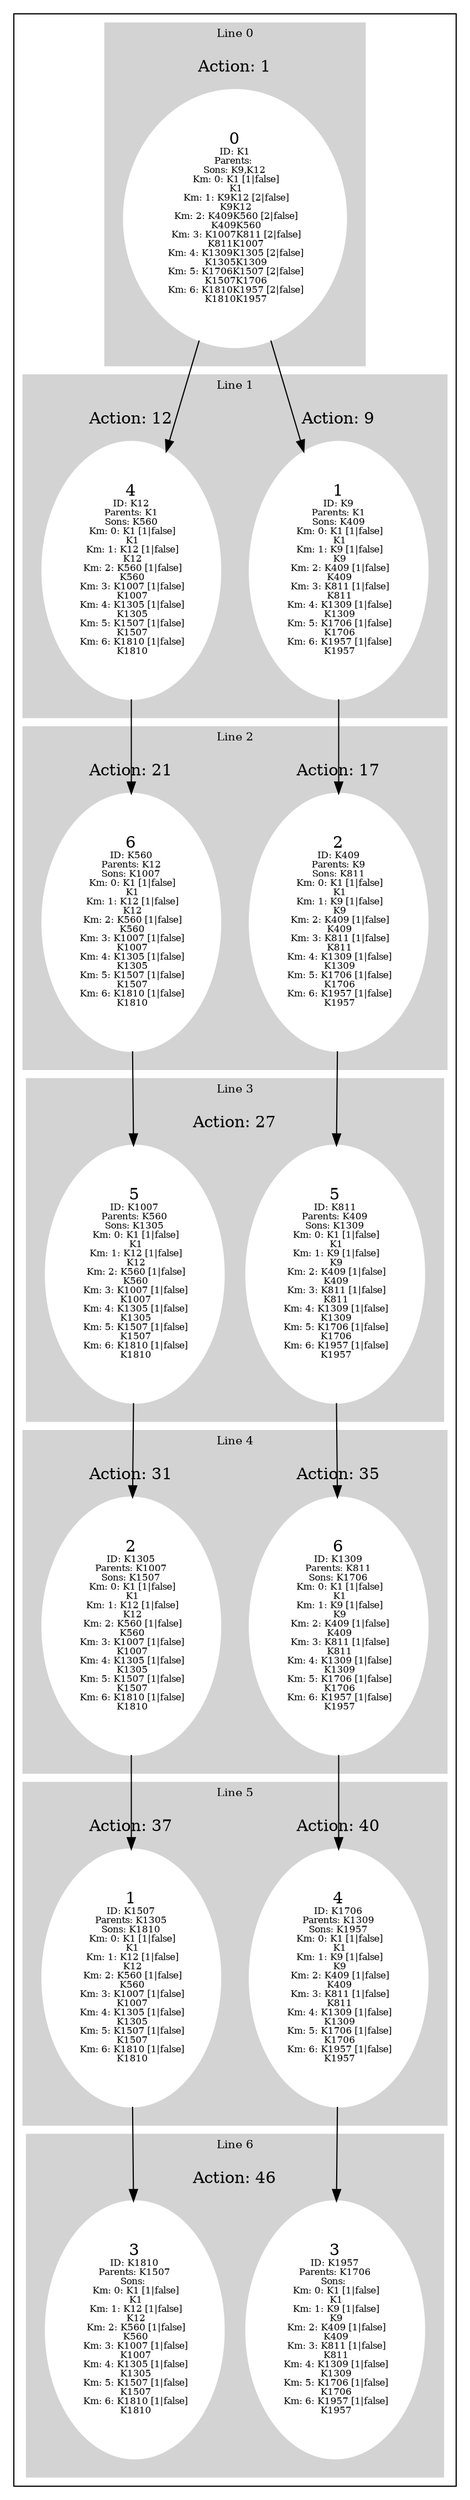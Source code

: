 digraph G {
subgraph cluster_info {
        subgraph cluster_0 {
        style=filled;
        color=lightgrey;
        node [style=filled,color=white];
        subgraph cluster_act_1 {
label = "Action: 1"step_K1 [label=<0<BR /><FONT POINT-SIZE="8">ID: K1</FONT><BR /><FONT POINT-SIZE="8">Parents: </FONT><BR /><FONT POINT-SIZE="8">Sons: K9,K12</FONT><BR /><FONT POINT-SIZE="8"> Km: 0: K1 [1|false]<BR /> K1</FONT><BR /><FONT POINT-SIZE="8"> Km: 1: K9K12 [2|false]<BR /> K9K12</FONT><BR /><FONT POINT-SIZE="8"> Km: 2: K409K560 [2|false]<BR /> K409K560</FONT><BR /><FONT POINT-SIZE="8"> Km: 3: K1007K811 [2|false]<BR /> K811K1007</FONT><BR /><FONT POINT-SIZE="8"> Km: 4: K1309K1305 [2|false]<BR /> K1305K1309</FONT><BR /><FONT POINT-SIZE="8"> Km: 5: K1706K1507 [2|false]<BR /> K1507K1706</FONT><BR /><FONT POINT-SIZE="8"> Km: 6: K1810K1957 [2|false]<BR /> K1810K1957</FONT>>]
}

        fontsize="10"
        label = "Line 0";
        }

        subgraph cluster_4 {
        style=filled;
        color=lightgrey;
        node [style=filled,color=white];
        subgraph cluster_act_35 {
label = "Action: 35"step_K1309 [label=<6<BR /><FONT POINT-SIZE="8">ID: K1309</FONT><BR /><FONT POINT-SIZE="8">Parents: K811</FONT><BR /><FONT POINT-SIZE="8">Sons: K1706</FONT><BR /><FONT POINT-SIZE="8"> Km: 0: K1 [1|false]<BR /> K1</FONT><BR /><FONT POINT-SIZE="8"> Km: 1: K9 [1|false]<BR /> K9</FONT><BR /><FONT POINT-SIZE="8"> Km: 2: K409 [1|false]<BR /> K409</FONT><BR /><FONT POINT-SIZE="8"> Km: 3: K811 [1|false]<BR /> K811</FONT><BR /><FONT POINT-SIZE="8"> Km: 4: K1309 [1|false]<BR /> K1309</FONT><BR /><FONT POINT-SIZE="8"> Km: 5: K1706 [1|false]<BR /> K1706</FONT><BR /><FONT POINT-SIZE="8"> Km: 6: K1957 [1|false]<BR /> K1957</FONT>>]
}
subgraph cluster_act_31 {
label = "Action: 31"step_K1305 [label=<2<BR /><FONT POINT-SIZE="8">ID: K1305</FONT><BR /><FONT POINT-SIZE="8">Parents: K1007</FONT><BR /><FONT POINT-SIZE="8">Sons: K1507</FONT><BR /><FONT POINT-SIZE="8"> Km: 0: K1 [1|false]<BR /> K1</FONT><BR /><FONT POINT-SIZE="8"> Km: 1: K12 [1|false]<BR /> K12</FONT><BR /><FONT POINT-SIZE="8"> Km: 2: K560 [1|false]<BR /> K560</FONT><BR /><FONT POINT-SIZE="8"> Km: 3: K1007 [1|false]<BR /> K1007</FONT><BR /><FONT POINT-SIZE="8"> Km: 4: K1305 [1|false]<BR /> K1305</FONT><BR /><FONT POINT-SIZE="8"> Km: 5: K1507 [1|false]<BR /> K1507</FONT><BR /><FONT POINT-SIZE="8"> Km: 6: K1810 [1|false]<BR /> K1810</FONT>>]
}

        fontsize="10"
        label = "Line 4";
        }

        subgraph cluster_2 {
        style=filled;
        color=lightgrey;
        node [style=filled,color=white];
        subgraph cluster_act_17 {
label = "Action: 17"step_K409 [label=<2<BR /><FONT POINT-SIZE="8">ID: K409</FONT><BR /><FONT POINT-SIZE="8">Parents: K9</FONT><BR /><FONT POINT-SIZE="8">Sons: K811</FONT><BR /><FONT POINT-SIZE="8"> Km: 0: K1 [1|false]<BR /> K1</FONT><BR /><FONT POINT-SIZE="8"> Km: 1: K9 [1|false]<BR /> K9</FONT><BR /><FONT POINT-SIZE="8"> Km: 2: K409 [1|false]<BR /> K409</FONT><BR /><FONT POINT-SIZE="8"> Km: 3: K811 [1|false]<BR /> K811</FONT><BR /><FONT POINT-SIZE="8"> Km: 4: K1309 [1|false]<BR /> K1309</FONT><BR /><FONT POINT-SIZE="8"> Km: 5: K1706 [1|false]<BR /> K1706</FONT><BR /><FONT POINT-SIZE="8"> Km: 6: K1957 [1|false]<BR /> K1957</FONT>>]
}
subgraph cluster_act_21 {
label = "Action: 21"step_K560 [label=<6<BR /><FONT POINT-SIZE="8">ID: K560</FONT><BR /><FONT POINT-SIZE="8">Parents: K12</FONT><BR /><FONT POINT-SIZE="8">Sons: K1007</FONT><BR /><FONT POINT-SIZE="8"> Km: 0: K1 [1|false]<BR /> K1</FONT><BR /><FONT POINT-SIZE="8"> Km: 1: K12 [1|false]<BR /> K12</FONT><BR /><FONT POINT-SIZE="8"> Km: 2: K560 [1|false]<BR /> K560</FONT><BR /><FONT POINT-SIZE="8"> Km: 3: K1007 [1|false]<BR /> K1007</FONT><BR /><FONT POINT-SIZE="8"> Km: 4: K1305 [1|false]<BR /> K1305</FONT><BR /><FONT POINT-SIZE="8"> Km: 5: K1507 [1|false]<BR /> K1507</FONT><BR /><FONT POINT-SIZE="8"> Km: 6: K1810 [1|false]<BR /> K1810</FONT>>]
}

        fontsize="10"
        label = "Line 2";
        }

        subgraph cluster_3 {
        style=filled;
        color=lightgrey;
        node [style=filled,color=white];
        subgraph cluster_act_27 {
label = "Action: 27"step_K1007 [label=<5<BR /><FONT POINT-SIZE="8">ID: K1007</FONT><BR /><FONT POINT-SIZE="8">Parents: K560</FONT><BR /><FONT POINT-SIZE="8">Sons: K1305</FONT><BR /><FONT POINT-SIZE="8"> Km: 0: K1 [1|false]<BR /> K1</FONT><BR /><FONT POINT-SIZE="8"> Km: 1: K12 [1|false]<BR /> K12</FONT><BR /><FONT POINT-SIZE="8"> Km: 2: K560 [1|false]<BR /> K560</FONT><BR /><FONT POINT-SIZE="8"> Km: 3: K1007 [1|false]<BR /> K1007</FONT><BR /><FONT POINT-SIZE="8"> Km: 4: K1305 [1|false]<BR /> K1305</FONT><BR /><FONT POINT-SIZE="8"> Km: 5: K1507 [1|false]<BR /> K1507</FONT><BR /><FONT POINT-SIZE="8"> Km: 6: K1810 [1|false]<BR /> K1810</FONT>>]
step_K811 [label=<5<BR /><FONT POINT-SIZE="8">ID: K811</FONT><BR /><FONT POINT-SIZE="8">Parents: K409</FONT><BR /><FONT POINT-SIZE="8">Sons: K1309</FONT><BR /><FONT POINT-SIZE="8"> Km: 0: K1 [1|false]<BR /> K1</FONT><BR /><FONT POINT-SIZE="8"> Km: 1: K9 [1|false]<BR /> K9</FONT><BR /><FONT POINT-SIZE="8"> Km: 2: K409 [1|false]<BR /> K409</FONT><BR /><FONT POINT-SIZE="8"> Km: 3: K811 [1|false]<BR /> K811</FONT><BR /><FONT POINT-SIZE="8"> Km: 4: K1309 [1|false]<BR /> K1309</FONT><BR /><FONT POINT-SIZE="8"> Km: 5: K1706 [1|false]<BR /> K1706</FONT><BR /><FONT POINT-SIZE="8"> Km: 6: K1957 [1|false]<BR /> K1957</FONT>>]
}
subgraph cluster_act_27 {
label = "Action: 27"step_K1007 [label=<5<BR /><FONT POINT-SIZE="8">ID: K1007</FONT><BR /><FONT POINT-SIZE="8">Parents: K560</FONT><BR /><FONT POINT-SIZE="8">Sons: K1305</FONT><BR /><FONT POINT-SIZE="8"> Km: 0: K1 [1|false]<BR /> K1</FONT><BR /><FONT POINT-SIZE="8"> Km: 1: K12 [1|false]<BR /> K12</FONT><BR /><FONT POINT-SIZE="8"> Km: 2: K560 [1|false]<BR /> K560</FONT><BR /><FONT POINT-SIZE="8"> Km: 3: K1007 [1|false]<BR /> K1007</FONT><BR /><FONT POINT-SIZE="8"> Km: 4: K1305 [1|false]<BR /> K1305</FONT><BR /><FONT POINT-SIZE="8"> Km: 5: K1507 [1|false]<BR /> K1507</FONT><BR /><FONT POINT-SIZE="8"> Km: 6: K1810 [1|false]<BR /> K1810</FONT>>]
step_K811 [label=<5<BR /><FONT POINT-SIZE="8">ID: K811</FONT><BR /><FONT POINT-SIZE="8">Parents: K409</FONT><BR /><FONT POINT-SIZE="8">Sons: K1309</FONT><BR /><FONT POINT-SIZE="8"> Km: 0: K1 [1|false]<BR /> K1</FONT><BR /><FONT POINT-SIZE="8"> Km: 1: K9 [1|false]<BR /> K9</FONT><BR /><FONT POINT-SIZE="8"> Km: 2: K409 [1|false]<BR /> K409</FONT><BR /><FONT POINT-SIZE="8"> Km: 3: K811 [1|false]<BR /> K811</FONT><BR /><FONT POINT-SIZE="8"> Km: 4: K1309 [1|false]<BR /> K1309</FONT><BR /><FONT POINT-SIZE="8"> Km: 5: K1706 [1|false]<BR /> K1706</FONT><BR /><FONT POINT-SIZE="8"> Km: 6: K1957 [1|false]<BR /> K1957</FONT>>]
}

        fontsize="10"
        label = "Line 3";
        }

        subgraph cluster_5 {
        style=filled;
        color=lightgrey;
        node [style=filled,color=white];
        subgraph cluster_act_40 {
label = "Action: 40"step_K1706 [label=<4<BR /><FONT POINT-SIZE="8">ID: K1706</FONT><BR /><FONT POINT-SIZE="8">Parents: K1309</FONT><BR /><FONT POINT-SIZE="8">Sons: K1957</FONT><BR /><FONT POINT-SIZE="8"> Km: 0: K1 [1|false]<BR /> K1</FONT><BR /><FONT POINT-SIZE="8"> Km: 1: K9 [1|false]<BR /> K9</FONT><BR /><FONT POINT-SIZE="8"> Km: 2: K409 [1|false]<BR /> K409</FONT><BR /><FONT POINT-SIZE="8"> Km: 3: K811 [1|false]<BR /> K811</FONT><BR /><FONT POINT-SIZE="8"> Km: 4: K1309 [1|false]<BR /> K1309</FONT><BR /><FONT POINT-SIZE="8"> Km: 5: K1706 [1|false]<BR /> K1706</FONT><BR /><FONT POINT-SIZE="8"> Km: 6: K1957 [1|false]<BR /> K1957</FONT>>]
}
subgraph cluster_act_37 {
label = "Action: 37"step_K1507 [label=<1<BR /><FONT POINT-SIZE="8">ID: K1507</FONT><BR /><FONT POINT-SIZE="8">Parents: K1305</FONT><BR /><FONT POINT-SIZE="8">Sons: K1810</FONT><BR /><FONT POINT-SIZE="8"> Km: 0: K1 [1|false]<BR /> K1</FONT><BR /><FONT POINT-SIZE="8"> Km: 1: K12 [1|false]<BR /> K12</FONT><BR /><FONT POINT-SIZE="8"> Km: 2: K560 [1|false]<BR /> K560</FONT><BR /><FONT POINT-SIZE="8"> Km: 3: K1007 [1|false]<BR /> K1007</FONT><BR /><FONT POINT-SIZE="8"> Km: 4: K1305 [1|false]<BR /> K1305</FONT><BR /><FONT POINT-SIZE="8"> Km: 5: K1507 [1|false]<BR /> K1507</FONT><BR /><FONT POINT-SIZE="8"> Km: 6: K1810 [1|false]<BR /> K1810</FONT>>]
}

        fontsize="10"
        label = "Line 5";
        }

        subgraph cluster_6 {
        style=filled;
        color=lightgrey;
        node [style=filled,color=white];
        subgraph cluster_act_46 {
label = "Action: 46"step_K1810 [label=<3<BR /><FONT POINT-SIZE="8">ID: K1810</FONT><BR /><FONT POINT-SIZE="8">Parents: K1507</FONT><BR /><FONT POINT-SIZE="8">Sons: </FONT><BR /><FONT POINT-SIZE="8"> Km: 0: K1 [1|false]<BR /> K1</FONT><BR /><FONT POINT-SIZE="8"> Km: 1: K12 [1|false]<BR /> K12</FONT><BR /><FONT POINT-SIZE="8"> Km: 2: K560 [1|false]<BR /> K560</FONT><BR /><FONT POINT-SIZE="8"> Km: 3: K1007 [1|false]<BR /> K1007</FONT><BR /><FONT POINT-SIZE="8"> Km: 4: K1305 [1|false]<BR /> K1305</FONT><BR /><FONT POINT-SIZE="8"> Km: 5: K1507 [1|false]<BR /> K1507</FONT><BR /><FONT POINT-SIZE="8"> Km: 6: K1810 [1|false]<BR /> K1810</FONT>>]
step_K1957 [label=<3<BR /><FONT POINT-SIZE="8">ID: K1957</FONT><BR /><FONT POINT-SIZE="8">Parents: K1706</FONT><BR /><FONT POINT-SIZE="8">Sons: </FONT><BR /><FONT POINT-SIZE="8"> Km: 0: K1 [1|false]<BR /> K1</FONT><BR /><FONT POINT-SIZE="8"> Km: 1: K9 [1|false]<BR /> K9</FONT><BR /><FONT POINT-SIZE="8"> Km: 2: K409 [1|false]<BR /> K409</FONT><BR /><FONT POINT-SIZE="8"> Km: 3: K811 [1|false]<BR /> K811</FONT><BR /><FONT POINT-SIZE="8"> Km: 4: K1309 [1|false]<BR /> K1309</FONT><BR /><FONT POINT-SIZE="8"> Km: 5: K1706 [1|false]<BR /> K1706</FONT><BR /><FONT POINT-SIZE="8"> Km: 6: K1957 [1|false]<BR /> K1957</FONT>>]
}
subgraph cluster_act_46 {
label = "Action: 46"step_K1810 [label=<3<BR /><FONT POINT-SIZE="8">ID: K1810</FONT><BR /><FONT POINT-SIZE="8">Parents: K1507</FONT><BR /><FONT POINT-SIZE="8">Sons: </FONT><BR /><FONT POINT-SIZE="8"> Km: 0: K1 [1|false]<BR /> K1</FONT><BR /><FONT POINT-SIZE="8"> Km: 1: K12 [1|false]<BR /> K12</FONT><BR /><FONT POINT-SIZE="8"> Km: 2: K560 [1|false]<BR /> K560</FONT><BR /><FONT POINT-SIZE="8"> Km: 3: K1007 [1|false]<BR /> K1007</FONT><BR /><FONT POINT-SIZE="8"> Km: 4: K1305 [1|false]<BR /> K1305</FONT><BR /><FONT POINT-SIZE="8"> Km: 5: K1507 [1|false]<BR /> K1507</FONT><BR /><FONT POINT-SIZE="8"> Km: 6: K1810 [1|false]<BR /> K1810</FONT>>]
step_K1957 [label=<3<BR /><FONT POINT-SIZE="8">ID: K1957</FONT><BR /><FONT POINT-SIZE="8">Parents: K1706</FONT><BR /><FONT POINT-SIZE="8">Sons: </FONT><BR /><FONT POINT-SIZE="8"> Km: 0: K1 [1|false]<BR /> K1</FONT><BR /><FONT POINT-SIZE="8"> Km: 1: K9 [1|false]<BR /> K9</FONT><BR /><FONT POINT-SIZE="8"> Km: 2: K409 [1|false]<BR /> K409</FONT><BR /><FONT POINT-SIZE="8"> Km: 3: K811 [1|false]<BR /> K811</FONT><BR /><FONT POINT-SIZE="8"> Km: 4: K1309 [1|false]<BR /> K1309</FONT><BR /><FONT POINT-SIZE="8"> Km: 5: K1706 [1|false]<BR /> K1706</FONT><BR /><FONT POINT-SIZE="8"> Km: 6: K1957 [1|false]<BR /> K1957</FONT>>]
}

        fontsize="10"
        label = "Line 6";
        }

        subgraph cluster_1 {
        style=filled;
        color=lightgrey;
        node [style=filled,color=white];
        subgraph cluster_act_9 {
label = "Action: 9"step_K9 [label=<1<BR /><FONT POINT-SIZE="8">ID: K9</FONT><BR /><FONT POINT-SIZE="8">Parents: K1</FONT><BR /><FONT POINT-SIZE="8">Sons: K409</FONT><BR /><FONT POINT-SIZE="8"> Km: 0: K1 [1|false]<BR /> K1</FONT><BR /><FONT POINT-SIZE="8"> Km: 1: K9 [1|false]<BR /> K9</FONT><BR /><FONT POINT-SIZE="8"> Km: 2: K409 [1|false]<BR /> K409</FONT><BR /><FONT POINT-SIZE="8"> Km: 3: K811 [1|false]<BR /> K811</FONT><BR /><FONT POINT-SIZE="8"> Km: 4: K1309 [1|false]<BR /> K1309</FONT><BR /><FONT POINT-SIZE="8"> Km: 5: K1706 [1|false]<BR /> K1706</FONT><BR /><FONT POINT-SIZE="8"> Km: 6: K1957 [1|false]<BR /> K1957</FONT>>]
}
subgraph cluster_act_12 {
label = "Action: 12"step_K12 [label=<4<BR /><FONT POINT-SIZE="8">ID: K12</FONT><BR /><FONT POINT-SIZE="8">Parents: K1</FONT><BR /><FONT POINT-SIZE="8">Sons: K560</FONT><BR /><FONT POINT-SIZE="8"> Km: 0: K1 [1|false]<BR /> K1</FONT><BR /><FONT POINT-SIZE="8"> Km: 1: K12 [1|false]<BR /> K12</FONT><BR /><FONT POINT-SIZE="8"> Km: 2: K560 [1|false]<BR /> K560</FONT><BR /><FONT POINT-SIZE="8"> Km: 3: K1007 [1|false]<BR /> K1007</FONT><BR /><FONT POINT-SIZE="8"> Km: 4: K1305 [1|false]<BR /> K1305</FONT><BR /><FONT POINT-SIZE="8"> Km: 5: K1507 [1|false]<BR /> K1507</FONT><BR /><FONT POINT-SIZE="8"> Km: 6: K1810 [1|false]<BR /> K1810</FONT>>]
}

        fontsize="10"
        label = "Line 1";
        }
step_K12 -> step_K560; 
step_K409 -> step_K811; 
step_K560 -> step_K1007; 
step_K1507 -> step_K1810; 
step_K9 -> step_K409; 
step_K1305 -> step_K1507; 
step_K1 -> step_K9; 
step_K1007 -> step_K1305; 
step_K1706 -> step_K1957; 
step_K811 -> step_K1309; 
step_K1 -> step_K12; 
step_K1309 -> step_K1706; 
}}
